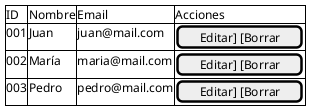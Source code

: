 @startsalt
{#
ID | Nombre | Email | Acciones
001 | Juan | juan@mail.com | [Editar] [Borrar]
002 | María | maria@mail.com | [Editar] [Borrar]
003 | Pedro | pedro@mail.com | [Editar] [Borrar]
}
@endsalt